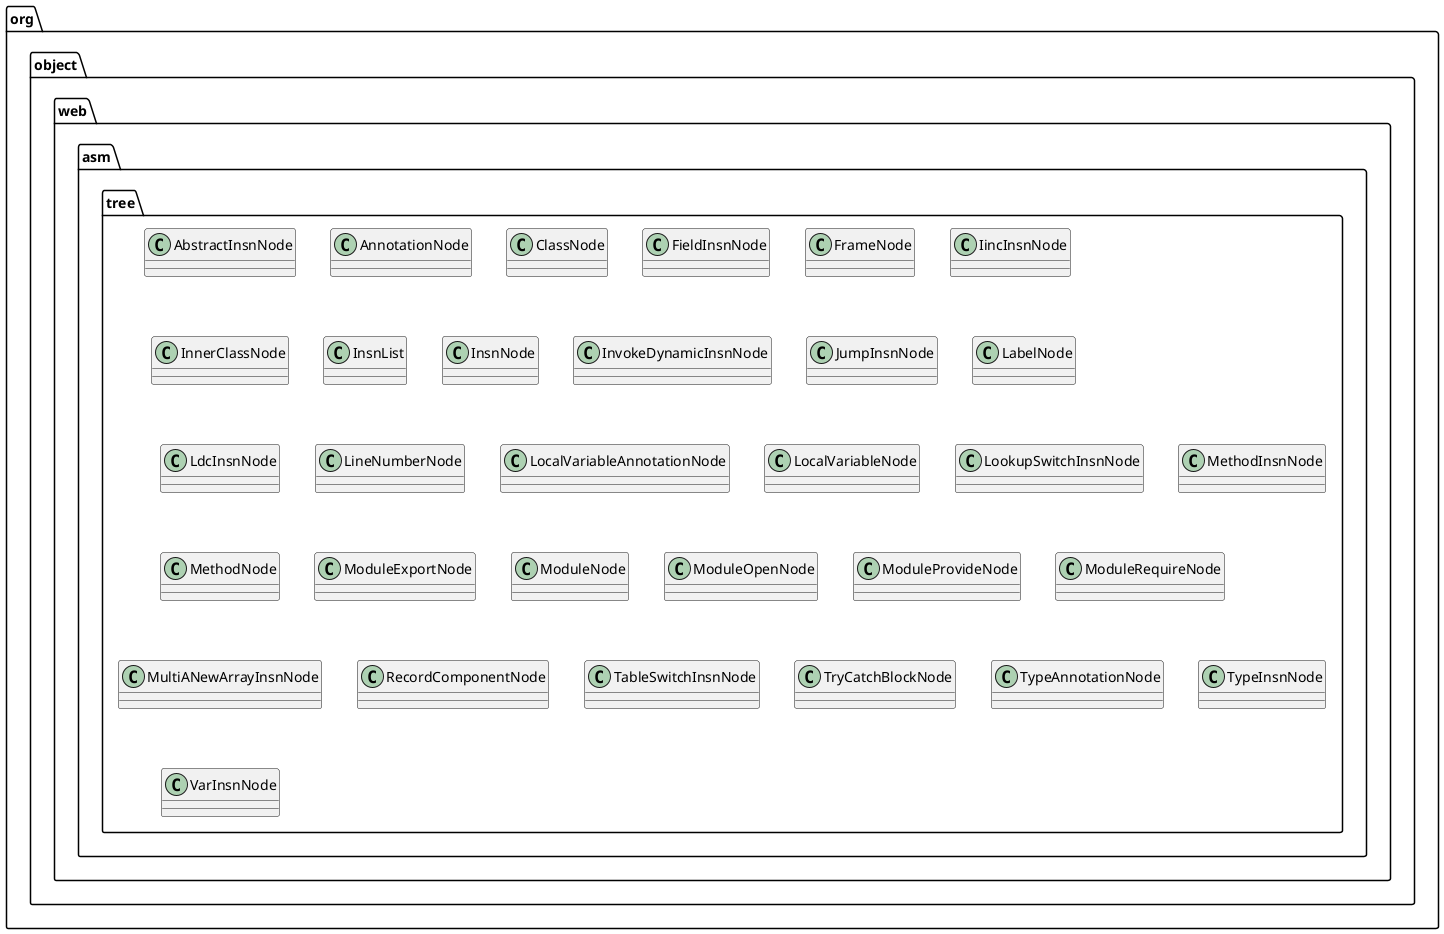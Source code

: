 @startuml

package org.object.web.asm.tree {
   class AbstractInsnNode
   class AnnotationNode
   class ClassNode
   class FieldInsnNode
   class FrameNode
   class IincInsnNode
   class InnerClassNode
   class InsnList
   class InsnNode
   class InvokeDynamicInsnNode
   class JumpInsnNode
   class LabelNode
   class LdcInsnNode
   class LineNumberNode
   class LocalVariableAnnotationNode
   class LocalVariableNode
   class LookupSwitchInsnNode
   class MethodInsnNode
   class MethodNode
   class ModuleExportNode
   class ModuleNode
   class ModuleOpenNode
   class ModuleProvideNode
   class ModuleRequireNode
   class MultiANewArrayInsnNode
   class RecordComponentNode
   class TableSwitchInsnNode
   class TryCatchBlockNode
   class TypeAnnotationNode
   class TypeInsnNode
   class VarInsnNode
}

@enduml